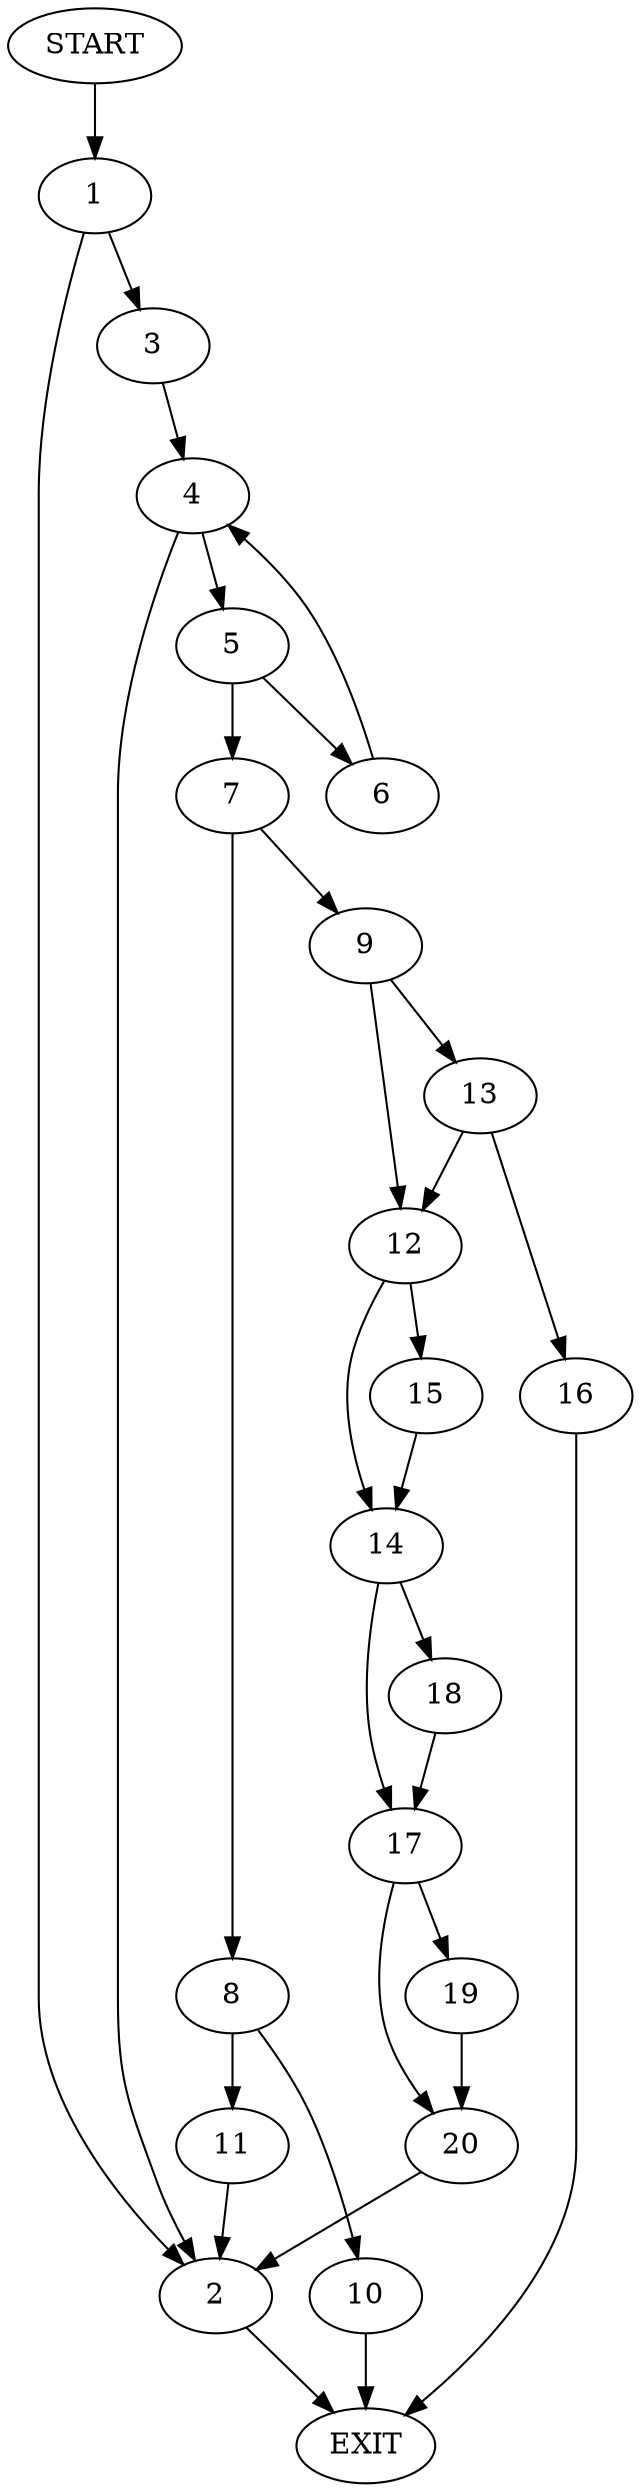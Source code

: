 digraph {
0 [label="START"]
21 [label="EXIT"]
0 -> 1
1 -> 2
1 -> 3
2 -> 21
3 -> 4
4 -> 2
4 -> 5
5 -> 6
5 -> 7
7 -> 8
7 -> 9
6 -> 4
8 -> 10
8 -> 11
9 -> 12
9 -> 13
10 -> 21
11 -> 2
12 -> 14
12 -> 15
13 -> 16
13 -> 12
16 -> 21
14 -> 17
14 -> 18
15 -> 14
17 -> 19
17 -> 20
18 -> 17
19 -> 20
20 -> 2
}
